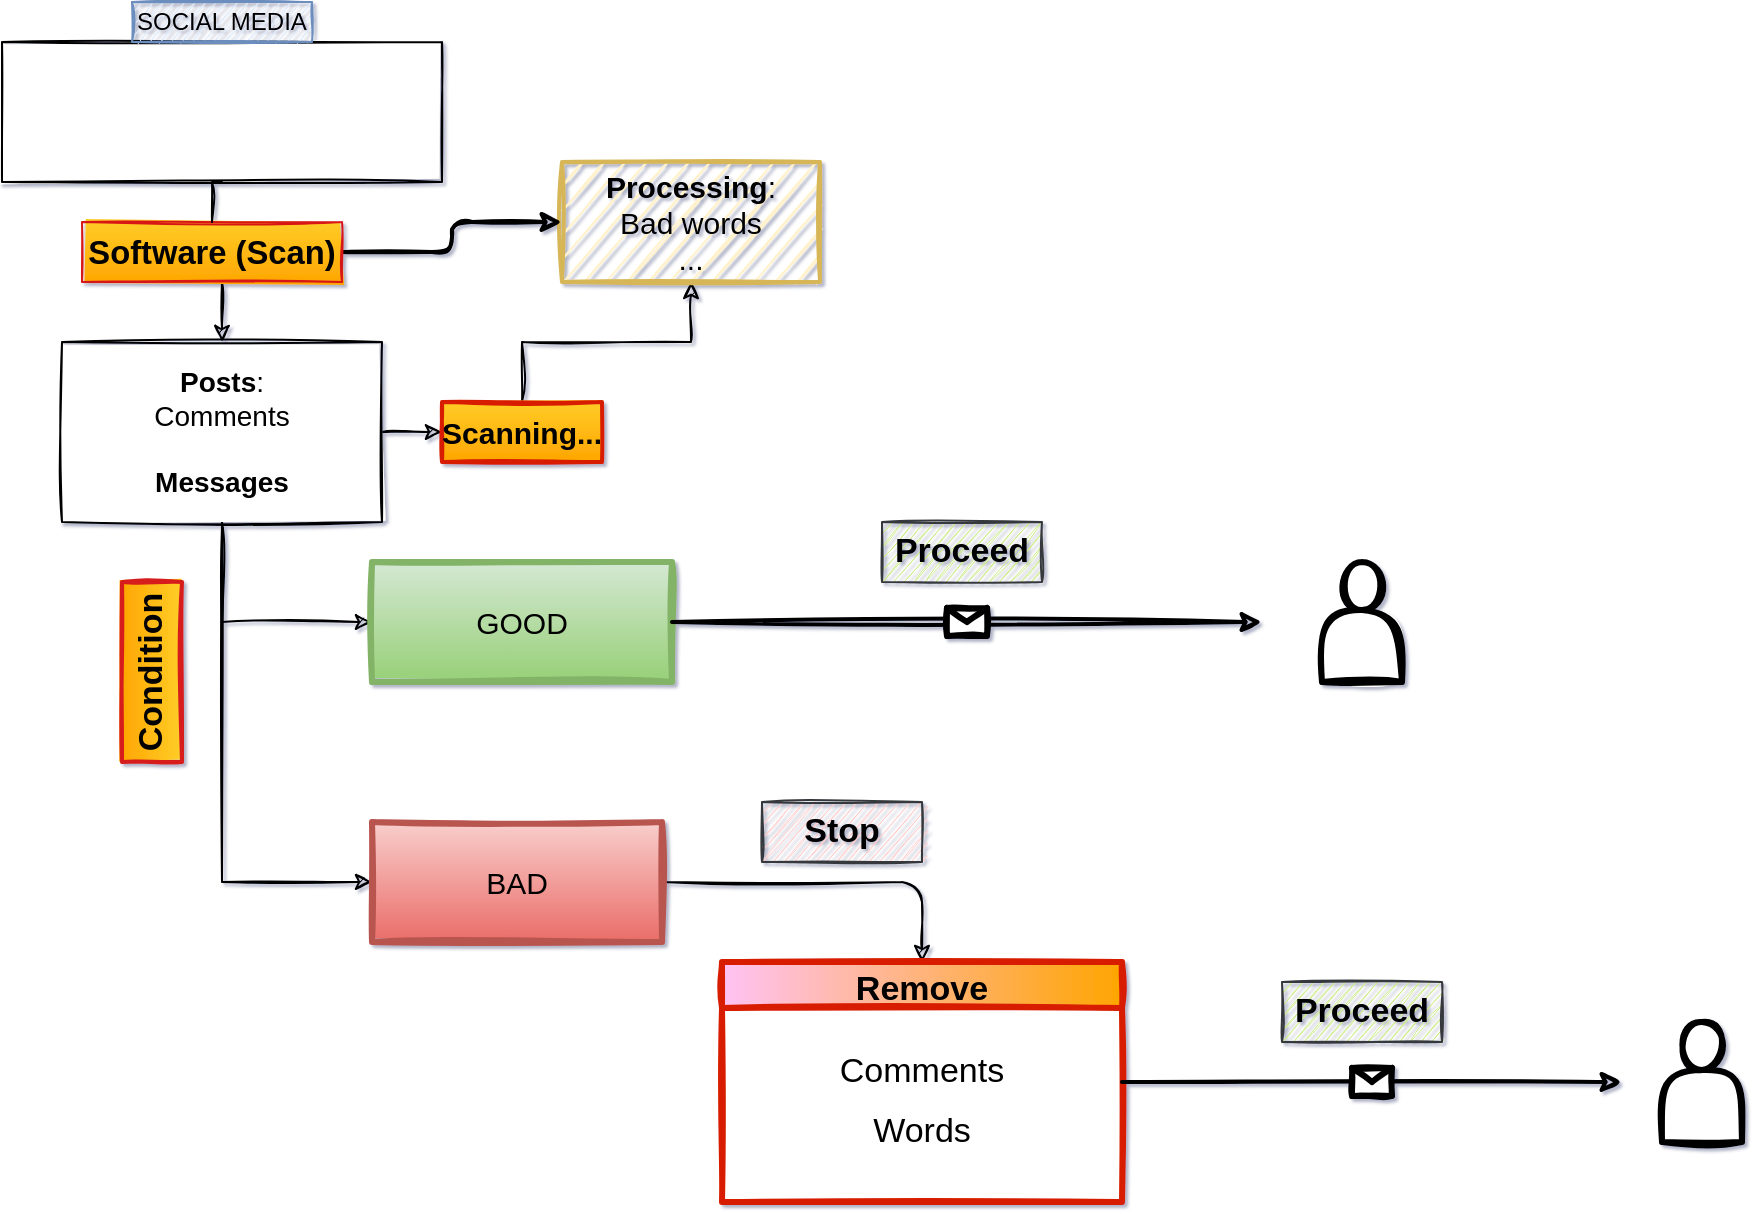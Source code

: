 <mxfile version="15.9.1" type="github">
  <diagram id="be9o1_SdW367Cx2HU8qF" name="Page-1">
    <mxGraphModel dx="1382" dy="764" grid="0" gridSize="10" guides="1" tooltips="1" connect="1" arrows="1" fold="1" page="0" pageScale="1" pageWidth="827" pageHeight="1169" background="none" math="0" shadow="1">
      <root>
        <mxCell id="0" />
        <mxCell id="1" parent="0" />
        <mxCell id="RZhGshUhgffT37HSe85e-14" style="edgeStyle=orthogonalEdgeStyle;orthogonalLoop=1;jettySize=auto;html=1;exitX=0.5;exitY=1;exitDx=0;exitDy=0;entryX=0.5;entryY=0;entryDx=0;entryDy=0;fontSize=14;rounded=0;sketch=1;startArrow=none;" edge="1" parent="1" source="RZhGshUhgffT37HSe85e-15" target="RZhGshUhgffT37HSe85e-11">
          <mxGeometry relative="1" as="geometry" />
        </mxCell>
        <mxCell id="RZhGshUhgffT37HSe85e-1" value="" style="whiteSpace=wrap;html=1;rounded=0;sketch=1;" vertex="1" parent="1">
          <mxGeometry x="80" y="80" width="220" height="70" as="geometry" />
        </mxCell>
        <mxCell id="RZhGshUhgffT37HSe85e-2" value="" style="shape=image;verticalLabelPosition=bottom;labelBackgroundColor=#ffffff;verticalAlign=top;aspect=fixed;imageAspect=0;image=https://t.ctcdn.com.br/Wl2ilBJi0ZFEzeNgF8dC57PS_g8=/400x400/smart/i489927.jpeg;rounded=0;sketch=1;" vertex="1" parent="1">
          <mxGeometry x="90" y="90" width="50" height="50" as="geometry" />
        </mxCell>
        <mxCell id="RZhGshUhgffT37HSe85e-3" value="" style="shape=image;verticalLabelPosition=bottom;labelBackgroundColor=#ffffff;verticalAlign=top;aspect=fixed;imageAspect=0;image=https://www.facebook.com/images/fb_icon_325x325.png;rounded=0;sketch=1;" vertex="1" parent="1">
          <mxGeometry x="150" y="95" width="40" height="40" as="geometry" />
        </mxCell>
        <mxCell id="RZhGshUhgffT37HSe85e-4" value="" style="shape=image;verticalLabelPosition=bottom;labelBackgroundColor=#ffffff;verticalAlign=top;aspect=fixed;imageAspect=0;image=https://t.ctcdn.com.br/uoFbikmqs4uzBJty4J99HwX-InM=/400x400/smart/i489929.jpeg;rounded=0;sketch=1;" vertex="1" parent="1">
          <mxGeometry x="200" y="95" width="40" height="40" as="geometry" />
        </mxCell>
        <mxCell id="RZhGshUhgffT37HSe85e-7" value="" style="shape=image;verticalLabelPosition=bottom;labelBackgroundColor=#ffffff;verticalAlign=top;aspect=fixed;imageAspect=0;image=https://upload.wikimedia.org/wikipedia/commons/thumb/6/6b/WhatsApp.svg/1021px-WhatsApp.svg.png;rounded=0;sketch=1;" vertex="1" parent="1">
          <mxGeometry x="242" y="90.0" width="48" height="48.18" as="geometry" />
        </mxCell>
        <mxCell id="RZhGshUhgffT37HSe85e-8" value="SOCIAL MEDIA" style="text;html=1;strokeColor=#6c8ebf;fillColor=#dae8fc;align=center;verticalAlign=middle;whiteSpace=wrap;rounded=0;sketch=1;" vertex="1" parent="1">
          <mxGeometry x="145" y="60" width="90" height="20" as="geometry" />
        </mxCell>
        <mxCell id="RZhGshUhgffT37HSe85e-26" style="edgeStyle=orthogonalEdgeStyle;orthogonalLoop=1;jettySize=auto;html=1;exitX=0.5;exitY=1;exitDx=0;exitDy=0;fontFamily=Helvetica;fontSize=15;entryX=0;entryY=0.5;entryDx=0;entryDy=0;rounded=0;sketch=1;" edge="1" parent="1" source="RZhGshUhgffT37HSe85e-11" target="RZhGshUhgffT37HSe85e-27">
          <mxGeometry relative="1" as="geometry">
            <mxPoint x="190" y="500" as="targetPoint" />
          </mxGeometry>
        </mxCell>
        <mxCell id="RZhGshUhgffT37HSe85e-32" style="edgeStyle=orthogonalEdgeStyle;orthogonalLoop=1;jettySize=auto;html=1;exitX=0.5;exitY=1;exitDx=0;exitDy=0;entryX=0;entryY=0.5;entryDx=0;entryDy=0;fontFamily=Helvetica;fontSize=15;rounded=0;sketch=1;" edge="1" parent="1" source="RZhGshUhgffT37HSe85e-11" target="RZhGshUhgffT37HSe85e-25">
          <mxGeometry relative="1" as="geometry" />
        </mxCell>
        <mxCell id="RZhGshUhgffT37HSe85e-36" style="edgeStyle=orthogonalEdgeStyle;orthogonalLoop=1;jettySize=auto;html=1;exitX=1;exitY=0.5;exitDx=0;exitDy=0;entryX=0;entryY=0.5;entryDx=0;entryDy=0;fontFamily=Helvetica;fontSize=15;rounded=0;sketch=1;" edge="1" parent="1" source="RZhGshUhgffT37HSe85e-11" target="RZhGshUhgffT37HSe85e-19">
          <mxGeometry relative="1" as="geometry" />
        </mxCell>
        <mxCell id="RZhGshUhgffT37HSe85e-11" value="&lt;font style=&quot;font-size: 14px&quot;&gt;&lt;b&gt;Posts&lt;/b&gt;:&lt;br&gt;&lt;/font&gt;&lt;font style=&quot;font-size: 14px&quot;&gt;Comments&lt;br&gt;&lt;/font&gt;&lt;b&gt;&lt;font style=&quot;font-size: 14px&quot;&gt;&lt;br&gt;Messages&lt;/font&gt;&lt;/b&gt;" style="whiteSpace=wrap;html=1;rounded=0;sketch=1;" vertex="1" parent="1">
          <mxGeometry x="110" y="230" width="160" height="90" as="geometry" />
        </mxCell>
        <mxCell id="RZhGshUhgffT37HSe85e-35" style="edgeStyle=orthogonalEdgeStyle;orthogonalLoop=1;jettySize=auto;html=1;exitX=0.5;exitY=0;exitDx=0;exitDy=0;entryX=0.5;entryY=1;entryDx=0;entryDy=0;fontFamily=Helvetica;fontSize=15;rounded=0;sketch=1;" edge="1" parent="1" source="RZhGshUhgffT37HSe85e-19" target="RZhGshUhgffT37HSe85e-34">
          <mxGeometry relative="1" as="geometry" />
        </mxCell>
        <mxCell id="RZhGshUhgffT37HSe85e-19" value="&lt;b&gt;Scanning...&lt;/b&gt;" style="text;html=1;strokeColor=#D71F02;fillColor=#ffcd28;align=center;verticalAlign=middle;whiteSpace=wrap;fontFamily=Helvetica;fontSize=15;gradientColor=#ffa500;strokeWidth=2;rounded=0;sketch=1;" vertex="1" parent="1">
          <mxGeometry x="300" y="260" width="80" height="30" as="geometry" />
        </mxCell>
        <mxCell id="RZhGshUhgffT37HSe85e-25" value="GOOD" style="whiteSpace=wrap;html=1;fontFamily=Helvetica;fontSize=15;fillColor=#d5e8d4;strokeColor=#82b366;gradientColor=#97d077;strokeWidth=3;rounded=0;sketch=1;" vertex="1" parent="1">
          <mxGeometry x="265" y="340" width="150" height="60" as="geometry" />
        </mxCell>
        <mxCell id="RZhGshUhgffT37HSe85e-48" style="edgeStyle=orthogonalEdgeStyle;sketch=1;orthogonalLoop=1;jettySize=auto;html=1;exitX=1;exitY=0.5;exitDx=0;exitDy=0;entryX=0;entryY=0.5;entryDx=0;entryDy=0;fontFamily=Helvetica;fontSize=17;" edge="1" parent="1" source="RZhGshUhgffT37HSe85e-27" target="RZhGshUhgffT37HSe85e-41">
          <mxGeometry relative="1" as="geometry" />
        </mxCell>
        <mxCell id="RZhGshUhgffT37HSe85e-27" value="BAD" style="whiteSpace=wrap;html=1;fontFamily=Helvetica;fontSize=15;fillColor=#f8cecc;strokeColor=#b85450;gradientColor=#ea6b66;strokeWidth=3;rounded=0;sketch=1;" vertex="1" parent="1">
          <mxGeometry x="265" y="470" width="145" height="60" as="geometry" />
        </mxCell>
        <mxCell id="RZhGshUhgffT37HSe85e-34" value="&lt;b&gt;Processing&lt;/b&gt;:&lt;br&gt;Bad words&lt;br&gt;..." style="whiteSpace=wrap;html=1;fontFamily=Helvetica;fontSize=15;fillColor=#fff2cc;strokeColor=#d6b656;strokeWidth=2;rounded=0;sketch=1;" vertex="1" parent="1">
          <mxGeometry x="360" y="140" width="129" height="60" as="geometry" />
        </mxCell>
        <mxCell id="RZhGshUhgffT37HSe85e-40" value="&lt;font style=&quot;font-size: 17px&quot;&gt;&lt;b&gt;Condition&lt;/b&gt;&lt;/font&gt;" style="text;html=1;strokeColor=#D71E1E;fillColor=#ffcd28;align=center;verticalAlign=middle;whiteSpace=wrap;fontFamily=Helvetica;fontSize=15;rotation=-90;gradientColor=#FFA500;gradientDirection=north;strokeWidth=2;rounded=0;sketch=1;" vertex="1" parent="1">
          <mxGeometry x="110" y="380" width="90" height="30" as="geometry" />
        </mxCell>
        <mxCell id="RZhGshUhgffT37HSe85e-41" value="Remove" style="swimlane;horizontal=0;sketch=1;fontFamily=Helvetica;fontSize=17;strokeColor=#D71F02;strokeWidth=3;fillColor=#FFC2F5;gradientColor=#FFA500;gradientDirection=north;rotation=90;swimlaneFillColor=default;" vertex="1" parent="1">
          <mxGeometry x="480" y="500" width="120" height="200" as="geometry">
            <mxRectangle x="575" y="335" width="40" height="190" as="alternateBounds" />
          </mxGeometry>
        </mxCell>
        <mxCell id="RZhGshUhgffT37HSe85e-43" value="Comments&lt;br&gt;" style="text;html=1;strokeColor=none;fillColor=none;align=center;verticalAlign=middle;whiteSpace=wrap;rounded=0;sketch=1;fontFamily=Helvetica;fontSize=17;" vertex="1" parent="RZhGshUhgffT37HSe85e-41">
          <mxGeometry x="15" y="80" width="90" height="30" as="geometry" />
        </mxCell>
        <mxCell id="RZhGshUhgffT37HSe85e-53" value="Words" style="text;html=1;strokeColor=none;fillColor=none;align=center;verticalAlign=middle;whiteSpace=wrap;rounded=0;sketch=1;fontFamily=Helvetica;fontSize=17;" vertex="1" parent="RZhGshUhgffT37HSe85e-41">
          <mxGeometry x="15" y="110" width="90" height="30" as="geometry" />
        </mxCell>
        <mxCell id="RZhGshUhgffT37HSe85e-45" value="&lt;b&gt;Proceed&lt;/b&gt;" style="text;html=1;align=center;verticalAlign=middle;whiteSpace=wrap;rounded=0;sketch=1;fontFamily=Helvetica;fontSize=17;fillColor=#cdeb8b;strokeColor=#36393d;" vertex="1" parent="1">
          <mxGeometry x="520" y="320" width="80" height="30" as="geometry" />
        </mxCell>
        <mxCell id="RZhGshUhgffT37HSe85e-49" value="&lt;b&gt;Stop&lt;/b&gt;" style="text;html=1;align=center;verticalAlign=middle;whiteSpace=wrap;rounded=0;sketch=1;fontFamily=Helvetica;fontSize=17;fillColor=#ffcccc;strokeColor=#36393d;" vertex="1" parent="1">
          <mxGeometry x="460" y="460" width="80" height="30" as="geometry" />
        </mxCell>
        <mxCell id="RZhGshUhgffT37HSe85e-50" value="" style="endArrow=classic;html=1;sketch=1;fontFamily=Helvetica;fontSize=17;exitX=1;exitY=0.5;exitDx=0;exitDy=0;strokeWidth=2;" edge="1" parent="1" source="RZhGshUhgffT37HSe85e-25">
          <mxGeometry relative="1" as="geometry">
            <mxPoint x="440" y="369.5" as="sourcePoint" />
            <mxPoint x="710" y="370" as="targetPoint" />
          </mxGeometry>
        </mxCell>
        <mxCell id="RZhGshUhgffT37HSe85e-51" value="" style="shape=message;html=1;outlineConnect=0;sketch=1;fontFamily=Helvetica;fontSize=17;strokeWidth=3;gradientDirection=north;" vertex="1" parent="RZhGshUhgffT37HSe85e-50">
          <mxGeometry width="20" height="14" relative="1" as="geometry">
            <mxPoint x="-10" y="-7" as="offset" />
          </mxGeometry>
        </mxCell>
        <mxCell id="RZhGshUhgffT37HSe85e-52" value="" style="shape=actor;whiteSpace=wrap;html=1;sketch=1;fontFamily=Helvetica;fontSize=17;strokeWidth=3;gradientDirection=north;" vertex="1" parent="1">
          <mxGeometry x="740" y="340" width="40" height="60" as="geometry" />
        </mxCell>
        <mxCell id="RZhGshUhgffT37HSe85e-56" value="" style="endArrow=classic;html=1;sketch=1;fontFamily=Helvetica;fontSize=17;exitX=0.5;exitY=0;exitDx=0;exitDy=0;strokeWidth=2;" edge="1" parent="1" source="RZhGshUhgffT37HSe85e-41">
          <mxGeometry relative="1" as="geometry">
            <mxPoint x="650" y="599.5" as="sourcePoint" />
            <mxPoint x="890" y="600" as="targetPoint" />
          </mxGeometry>
        </mxCell>
        <mxCell id="RZhGshUhgffT37HSe85e-57" value="" style="shape=message;html=1;outlineConnect=0;sketch=1;fontFamily=Helvetica;fontSize=17;strokeWidth=3;gradientDirection=north;" vertex="1" parent="RZhGshUhgffT37HSe85e-56">
          <mxGeometry width="20" height="14" relative="1" as="geometry">
            <mxPoint x="-10" y="-7" as="offset" />
          </mxGeometry>
        </mxCell>
        <mxCell id="RZhGshUhgffT37HSe85e-58" value="" style="shape=actor;whiteSpace=wrap;html=1;sketch=1;fontFamily=Helvetica;fontSize=17;strokeWidth=3;gradientDirection=north;" vertex="1" parent="1">
          <mxGeometry x="910" y="570" width="40" height="60" as="geometry" />
        </mxCell>
        <mxCell id="RZhGshUhgffT37HSe85e-60" value="" style="edgeStyle=orthogonalEdgeStyle;sketch=1;orthogonalLoop=1;jettySize=auto;html=1;fontFamily=Helvetica;fontSize=17;strokeWidth=2;" edge="1" parent="1" source="RZhGshUhgffT37HSe85e-15" target="RZhGshUhgffT37HSe85e-34">
          <mxGeometry relative="1" as="geometry" />
        </mxCell>
        <mxCell id="RZhGshUhgffT37HSe85e-15" value="&lt;h3&gt;Software (Scan)&lt;/h3&gt;" style="text;html=1;strokeColor=#D71515;fillColor=#ffcd28;align=center;verticalAlign=middle;whiteSpace=wrap;fontSize=14;rounded=0;sketch=1;gradientColor=#ffa500;" vertex="1" parent="1">
          <mxGeometry x="120" y="170" width="130" height="30" as="geometry" />
        </mxCell>
        <mxCell id="RZhGshUhgffT37HSe85e-59" value="" style="edgeStyle=orthogonalEdgeStyle;orthogonalLoop=1;jettySize=auto;html=1;exitX=0.5;exitY=1;exitDx=0;exitDy=0;entryX=0.5;entryY=0;entryDx=0;entryDy=0;fontSize=14;rounded=0;sketch=1;endArrow=none;" edge="1" parent="1" source="RZhGshUhgffT37HSe85e-1" target="RZhGshUhgffT37HSe85e-15">
          <mxGeometry relative="1" as="geometry">
            <mxPoint x="190" y="150" as="sourcePoint" />
            <mxPoint x="190" y="230" as="targetPoint" />
          </mxGeometry>
        </mxCell>
        <mxCell id="RZhGshUhgffT37HSe85e-61" value="&lt;b&gt;Proceed&lt;/b&gt;" style="text;html=1;align=center;verticalAlign=middle;whiteSpace=wrap;rounded=0;sketch=1;fontFamily=Helvetica;fontSize=17;fillColor=#cdeb8b;strokeColor=#36393d;" vertex="1" parent="1">
          <mxGeometry x="720" y="550" width="80" height="30" as="geometry" />
        </mxCell>
      </root>
    </mxGraphModel>
  </diagram>
</mxfile>
